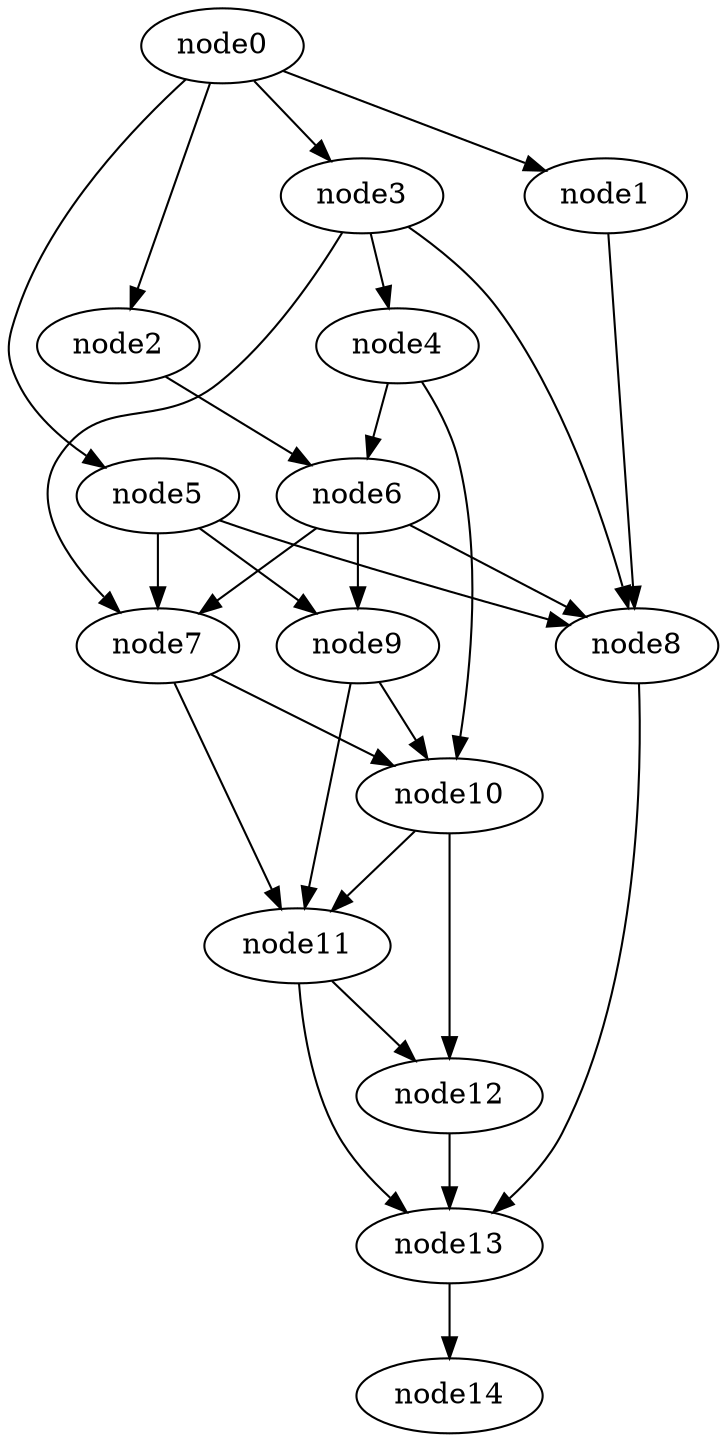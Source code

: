 digraph g{
	node14
	node13 -> node14
	node12 -> node13
	node11 -> node13
	node11 -> node12
	node10 -> node12
	node10 -> node11
	node9 -> node11
	node9 -> node10
	node8 -> node13
	node7 -> node11
	node7 -> node10
	node6 -> node9
	node6 -> node8
	node6 -> node7
	node5 -> node9
	node5 -> node8
	node5 -> node7
	node4 -> node10
	node4 -> node6
	node3 -> node8
	node3 -> node7
	node3 -> node4
	node2 -> node6
	node1 -> node8
	node0 -> node5
	node0 -> node3
	node0 -> node2
	node0 -> node1
}
